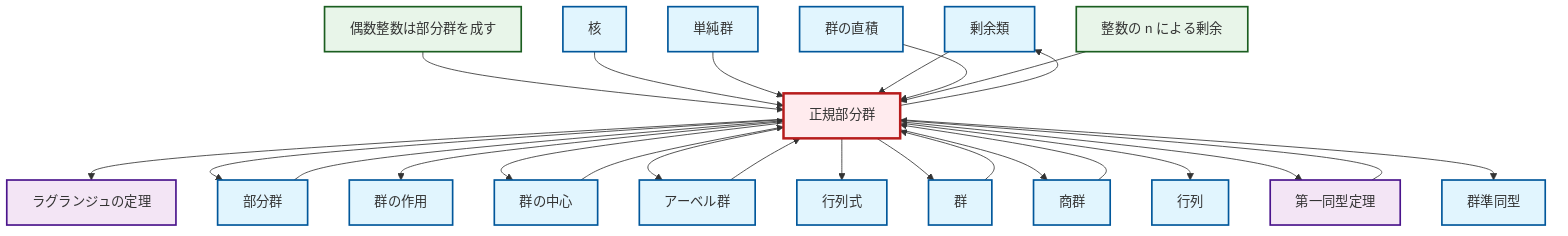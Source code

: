 graph TD
    classDef definition fill:#e1f5fe,stroke:#01579b,stroke-width:2px
    classDef theorem fill:#f3e5f5,stroke:#4a148c,stroke-width:2px
    classDef axiom fill:#fff3e0,stroke:#e65100,stroke-width:2px
    classDef example fill:#e8f5e9,stroke:#1b5e20,stroke-width:2px
    classDef current fill:#ffebee,stroke:#b71c1c,stroke-width:3px
    thm-lagrange["ラグランジュの定理"]:::theorem
    def-coset["剰余類"]:::definition
    def-normal-subgroup["正規部分群"]:::definition
    thm-first-isomorphism["第一同型定理"]:::theorem
    def-center-of-group["群の中心"]:::definition
    def-quotient-group["商群"]:::definition
    def-subgroup["部分群"]:::definition
    def-homomorphism["群準同型"]:::definition
    def-kernel["核"]:::definition
    def-group["群"]:::definition
    def-determinant["行列式"]:::definition
    def-abelian-group["アーベル群"]:::definition
    ex-even-integers-subgroup["偶数整数は部分群を成す"]:::example
    def-direct-product["群の直積"]:::definition
    def-simple-group["単純群"]:::definition
    def-matrix["行列"]:::definition
    def-group-action["群の作用"]:::definition
    ex-quotient-integers-mod-n["整数の n による剰余"]:::example
    def-subgroup --> def-normal-subgroup
    def-normal-subgroup --> thm-lagrange
    ex-even-integers-subgroup --> def-normal-subgroup
    def-normal-subgroup --> def-subgroup
    def-normal-subgroup --> def-group-action
    def-normal-subgroup --> def-center-of-group
    def-quotient-group --> def-normal-subgroup
    def-normal-subgroup --> def-abelian-group
    def-normal-subgroup --> def-determinant
    def-center-of-group --> def-normal-subgroup
    def-kernel --> def-normal-subgroup
    def-normal-subgroup --> def-group
    def-simple-group --> def-normal-subgroup
    def-normal-subgroup --> def-quotient-group
    def-abelian-group --> def-normal-subgroup
    def-normal-subgroup --> def-matrix
    def-normal-subgroup --> thm-first-isomorphism
    def-normal-subgroup --> def-coset
    def-normal-subgroup --> def-homomorphism
    def-group --> def-normal-subgroup
    thm-first-isomorphism --> def-normal-subgroup
    def-coset --> def-normal-subgroup
    def-direct-product --> def-normal-subgroup
    ex-quotient-integers-mod-n --> def-normal-subgroup
    class def-normal-subgroup current